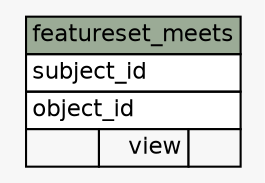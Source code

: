 // dot 2.38.0 on Mac OS X 10.9.3
// SchemaSpy rev 590
digraph "featureset_meets" {
  graph [
    rankdir="RL"
    bgcolor="#f7f7f7"
    nodesep="0.18"
    ranksep="0.46"
    fontname="Helvetica"
    fontsize="11"
  ];
  node [
    fontname="Helvetica"
    fontsize="11"
    shape="plaintext"
  ];
  edge [
    arrowsize="0.8"
  ];
  "featureset_meets" [
    label=<
    <TABLE BORDER="0" CELLBORDER="1" CELLSPACING="0" BGCOLOR="#ffffff">
      <TR><TD COLSPAN="3" BGCOLOR="#9bab96" ALIGN="CENTER">featureset_meets</TD></TR>
      <TR><TD PORT="subject_id" COLSPAN="3" ALIGN="LEFT">subject_id</TD></TR>
      <TR><TD PORT="object_id" COLSPAN="3" ALIGN="LEFT">object_id</TD></TR>
      <TR><TD ALIGN="LEFT" BGCOLOR="#f7f7f7">  </TD><TD ALIGN="RIGHT" BGCOLOR="#f7f7f7">view</TD><TD ALIGN="RIGHT" BGCOLOR="#f7f7f7">  </TD></TR>
    </TABLE>>
    URL="tables/featureset_meets.html"
    tooltip="featureset_meets"
  ];
}
